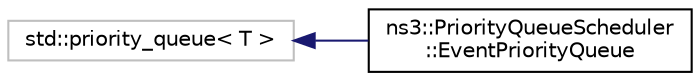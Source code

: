 digraph "Graphical Class Hierarchy"
{
 // LATEX_PDF_SIZE
  edge [fontname="Helvetica",fontsize="10",labelfontname="Helvetica",labelfontsize="10"];
  node [fontname="Helvetica",fontsize="10",shape=record];
  rankdir="LR";
  Node3091 [label="std::priority_queue\< T \>",height=0.2,width=0.4,color="grey75", fillcolor="white", style="filled",tooltip=" "];
  Node3091 -> Node0 [dir="back",color="midnightblue",fontsize="10",style="solid",fontname="Helvetica"];
  Node0 [label="ns3::PriorityQueueScheduler\l::EventPriorityQueue",height=0.2,width=0.4,color="black", fillcolor="white", style="filled",URL="$classns3_1_1_priority_queue_scheduler_1_1_event_priority_queue.html",tooltip="Custom priority_queue which supports remove, and returns entries in increasing time order."];
}
